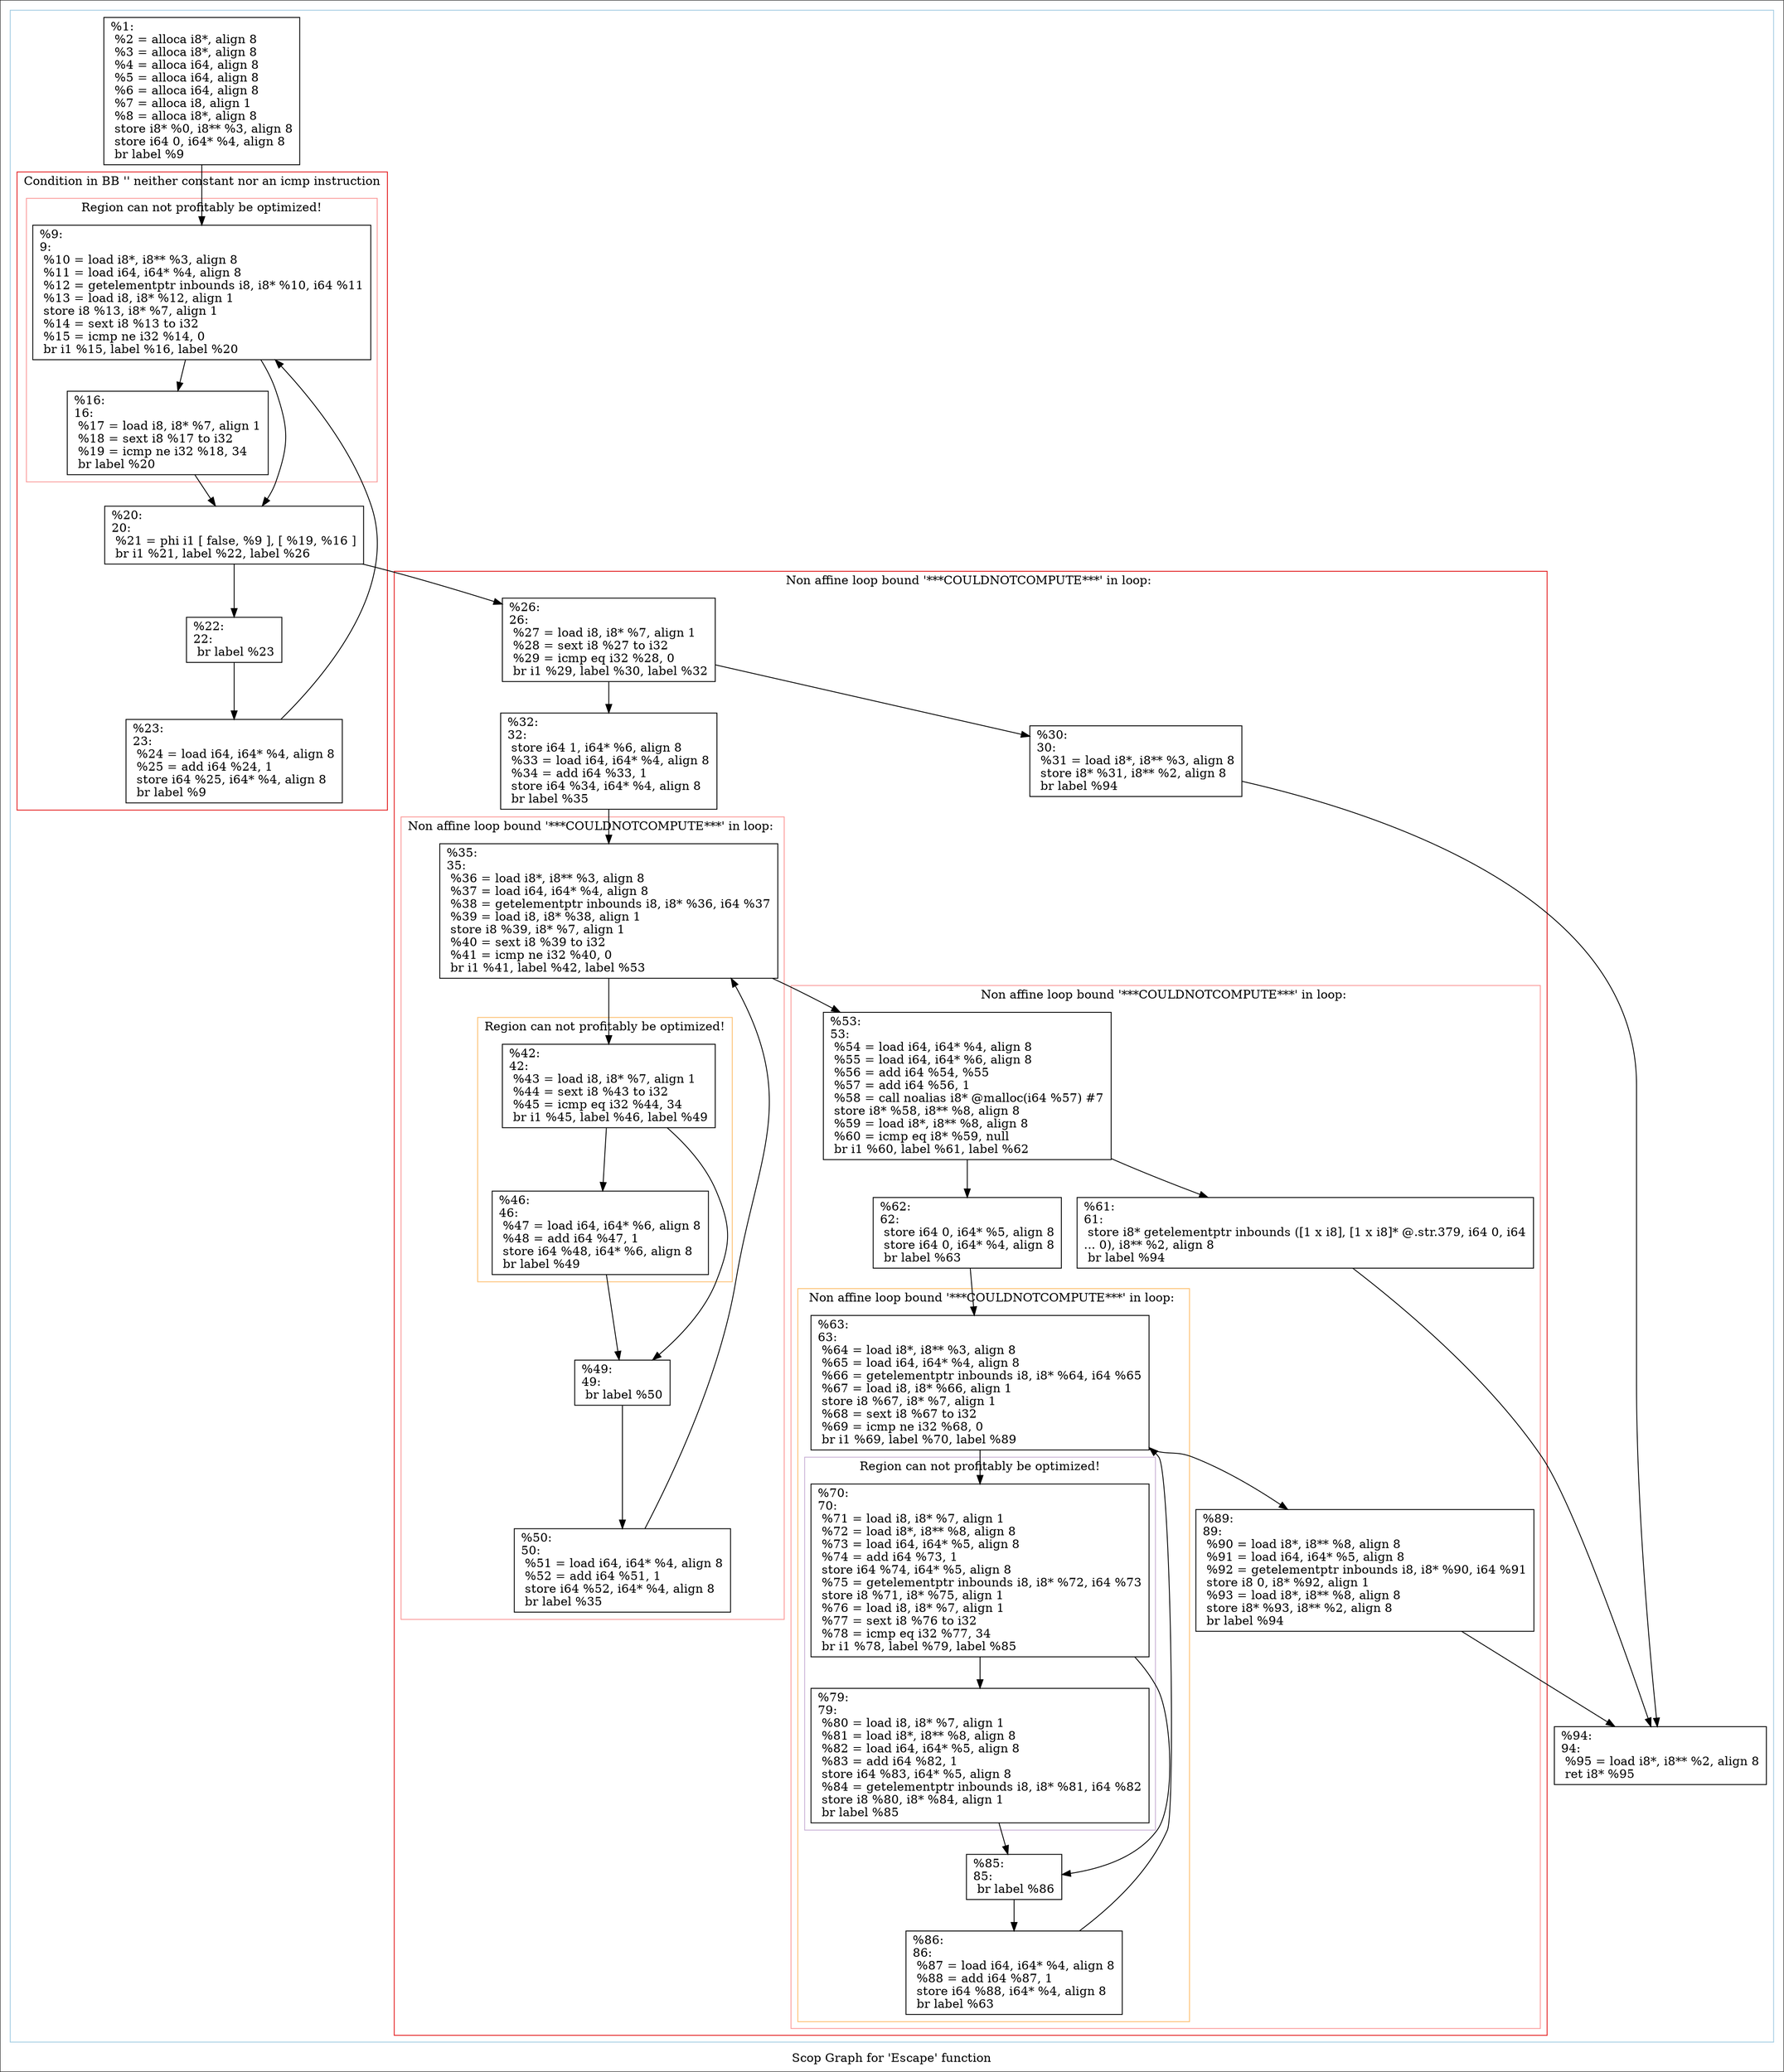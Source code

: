 digraph "Scop Graph for 'Escape' function" {
	label="Scop Graph for 'Escape' function";

	Node0x1b86b00 [shape=record,label="{%1:\l  %2 = alloca i8*, align 8\l  %3 = alloca i8*, align 8\l  %4 = alloca i64, align 8\l  %5 = alloca i64, align 8\l  %6 = alloca i64, align 8\l  %7 = alloca i8, align 1\l  %8 = alloca i8*, align 8\l  store i8* %0, i8** %3, align 8\l  store i64 0, i64* %4, align 8\l  br label %9\l}"];
	Node0x1b86b00 -> Node0x1b67710;
	Node0x1b67710 [shape=record,label="{%9:\l9:                                                \l  %10 = load i8*, i8** %3, align 8\l  %11 = load i64, i64* %4, align 8\l  %12 = getelementptr inbounds i8, i8* %10, i64 %11\l  %13 = load i8, i8* %12, align 1\l  store i8 %13, i8* %7, align 1\l  %14 = sext i8 %13 to i32\l  %15 = icmp ne i32 %14, 0\l  br i1 %15, label %16, label %20\l}"];
	Node0x1b67710 -> Node0x1b87170;
	Node0x1b67710 -> Node0x1b96b30;
	Node0x1b87170 [shape=record,label="{%16:\l16:                                               \l  %17 = load i8, i8* %7, align 1\l  %18 = sext i8 %17 to i32\l  %19 = icmp ne i32 %18, 34\l  br label %20\l}"];
	Node0x1b87170 -> Node0x1b96b30;
	Node0x1b96b30 [shape=record,label="{%20:\l20:                                               \l  %21 = phi i1 [ false, %9 ], [ %19, %16 ]\l  br i1 %21, label %22, label %26\l}"];
	Node0x1b96b30 -> Node0x1c2f070;
	Node0x1b96b30 -> Node0x1b12400;
	Node0x1c2f070 [shape=record,label="{%22:\l22:                                               \l  br label %23\l}"];
	Node0x1c2f070 -> Node0x1b825e0;
	Node0x1b825e0 [shape=record,label="{%23:\l23:                                               \l  %24 = load i64, i64* %4, align 8\l  %25 = add i64 %24, 1\l  store i64 %25, i64* %4, align 8\l  br label %9\l}"];
	Node0x1b825e0 -> Node0x1b67710[constraint=false];
	Node0x1b12400 [shape=record,label="{%26:\l26:                                               \l  %27 = load i8, i8* %7, align 1\l  %28 = sext i8 %27 to i32\l  %29 = icmp eq i32 %28, 0\l  br i1 %29, label %30, label %32\l}"];
	Node0x1b12400 -> Node0x1b8d920;
	Node0x1b12400 -> Node0x1b5d2d0;
	Node0x1b8d920 [shape=record,label="{%30:\l30:                                               \l  %31 = load i8*, i8** %3, align 8\l  store i8* %31, i8** %2, align 8\l  br label %94\l}"];
	Node0x1b8d920 -> Node0x1b80890;
	Node0x1b80890 [shape=record,label="{%94:\l94:                                               \l  %95 = load i8*, i8** %2, align 8\l  ret i8* %95\l}"];
	Node0x1b5d2d0 [shape=record,label="{%32:\l32:                                               \l  store i64 1, i64* %6, align 8\l  %33 = load i64, i64* %4, align 8\l  %34 = add i64 %33, 1\l  store i64 %34, i64* %4, align 8\l  br label %35\l}"];
	Node0x1b5d2d0 -> Node0x1b91740;
	Node0x1b91740 [shape=record,label="{%35:\l35:                                               \l  %36 = load i8*, i8** %3, align 8\l  %37 = load i64, i64* %4, align 8\l  %38 = getelementptr inbounds i8, i8* %36, i64 %37\l  %39 = load i8, i8* %38, align 1\l  store i8 %39, i8* %7, align 1\l  %40 = sext i8 %39 to i32\l  %41 = icmp ne i32 %40, 0\l  br i1 %41, label %42, label %53\l}"];
	Node0x1b91740 -> Node0x1ba84e0;
	Node0x1b91740 -> Node0x1b9e900;
	Node0x1ba84e0 [shape=record,label="{%42:\l42:                                               \l  %43 = load i8, i8* %7, align 1\l  %44 = sext i8 %43 to i32\l  %45 = icmp eq i32 %44, 34\l  br i1 %45, label %46, label %49\l}"];
	Node0x1ba84e0 -> Node0x1b62bd0;
	Node0x1ba84e0 -> Node0x1bacf70;
	Node0x1b62bd0 [shape=record,label="{%46:\l46:                                               \l  %47 = load i64, i64* %6, align 8\l  %48 = add i64 %47, 1\l  store i64 %48, i64* %6, align 8\l  br label %49\l}"];
	Node0x1b62bd0 -> Node0x1bacf70;
	Node0x1bacf70 [shape=record,label="{%49:\l49:                                               \l  br label %50\l}"];
	Node0x1bacf70 -> Node0x1b29090;
	Node0x1b29090 [shape=record,label="{%50:\l50:                                               \l  %51 = load i64, i64* %4, align 8\l  %52 = add i64 %51, 1\l  store i64 %52, i64* %4, align 8\l  br label %35\l}"];
	Node0x1b29090 -> Node0x1b91740[constraint=false];
	Node0x1b9e900 [shape=record,label="{%53:\l53:                                               \l  %54 = load i64, i64* %4, align 8\l  %55 = load i64, i64* %6, align 8\l  %56 = add i64 %54, %55\l  %57 = add i64 %56, 1\l  %58 = call noalias i8* @malloc(i64 %57) #7\l  store i8* %58, i8** %8, align 8\l  %59 = load i8*, i8** %8, align 8\l  %60 = icmp eq i8* %59, null\l  br i1 %60, label %61, label %62\l}"];
	Node0x1b9e900 -> Node0x1b88600;
	Node0x1b9e900 -> Node0x1b963c0;
	Node0x1b88600 [shape=record,label="{%61:\l61:                                               \l  store i8* getelementptr inbounds ([1 x i8], [1 x i8]* @.str.379, i64 0, i64\l... 0), i8** %2, align 8\l  br label %94\l}"];
	Node0x1b88600 -> Node0x1b80890;
	Node0x1b963c0 [shape=record,label="{%62:\l62:                                               \l  store i64 0, i64* %5, align 8\l  store i64 0, i64* %4, align 8\l  br label %63\l}"];
	Node0x1b963c0 -> Node0x1b20060;
	Node0x1b20060 [shape=record,label="{%63:\l63:                                               \l  %64 = load i8*, i8** %3, align 8\l  %65 = load i64, i64* %4, align 8\l  %66 = getelementptr inbounds i8, i8* %64, i64 %65\l  %67 = load i8, i8* %66, align 1\l  store i8 %67, i8* %7, align 1\l  %68 = sext i8 %67 to i32\l  %69 = icmp ne i32 %68, 0\l  br i1 %69, label %70, label %89\l}"];
	Node0x1b20060 -> Node0x1b38810;
	Node0x1b20060 -> Node0x1b2e9b0;
	Node0x1b38810 [shape=record,label="{%70:\l70:                                               \l  %71 = load i8, i8* %7, align 1\l  %72 = load i8*, i8** %8, align 8\l  %73 = load i64, i64* %5, align 8\l  %74 = add i64 %73, 1\l  store i64 %74, i64* %5, align 8\l  %75 = getelementptr inbounds i8, i8* %72, i64 %73\l  store i8 %71, i8* %75, align 1\l  %76 = load i8, i8* %7, align 1\l  %77 = sext i8 %76 to i32\l  %78 = icmp eq i32 %77, 34\l  br i1 %78, label %79, label %85\l}"];
	Node0x1b38810 -> Node0x1b68820;
	Node0x1b38810 -> Node0x1b7be90;
	Node0x1b68820 [shape=record,label="{%79:\l79:                                               \l  %80 = load i8, i8* %7, align 1\l  %81 = load i8*, i8** %8, align 8\l  %82 = load i64, i64* %5, align 8\l  %83 = add i64 %82, 1\l  store i64 %83, i64* %5, align 8\l  %84 = getelementptr inbounds i8, i8* %81, i64 %82\l  store i8 %80, i8* %84, align 1\l  br label %85\l}"];
	Node0x1b68820 -> Node0x1b7be90;
	Node0x1b7be90 [shape=record,label="{%85:\l85:                                               \l  br label %86\l}"];
	Node0x1b7be90 -> Node0x1acc250;
	Node0x1acc250 [shape=record,label="{%86:\l86:                                               \l  %87 = load i64, i64* %4, align 8\l  %88 = add i64 %87, 1\l  store i64 %88, i64* %4, align 8\l  br label %63\l}"];
	Node0x1acc250 -> Node0x1b20060[constraint=false];
	Node0x1b2e9b0 [shape=record,label="{%89:\l89:                                               \l  %90 = load i8*, i8** %8, align 8\l  %91 = load i64, i64* %5, align 8\l  %92 = getelementptr inbounds i8, i8* %90, i64 %91\l  store i8 0, i8* %92, align 1\l  %93 = load i8*, i8** %8, align 8\l  store i8* %93, i8** %2, align 8\l  br label %94\l}"];
	Node0x1b2e9b0 -> Node0x1b80890;
	colorscheme = "paired12"
        subgraph cluster_0x1bf2a30 {
          label = "";
          style = solid;
          color = 1
          subgraph cluster_0x1c39e50 {
            label = "Condition in BB '' neither constant nor an icmp instruction";
            style = solid;
            color = 6
            subgraph cluster_0x1be0530 {
              label = "Region can not profitably be optimized!";
              style = solid;
              color = 5
              Node0x1b67710;
              Node0x1b87170;
            }
            Node0x1b96b30;
            Node0x1c2f070;
            Node0x1b825e0;
          }
          subgraph cluster_0x1be07f0 {
            label = "Non affine loop bound '***COULDNOTCOMPUTE***' in loop: ";
            style = solid;
            color = 6
            subgraph cluster_0x1be0730 {
              label = "Non affine loop bound '***COULDNOTCOMPUTE***' in loop: ";
              style = solid;
              color = 5
              subgraph cluster_0x1bf2440 {
                label = "Region can not profitably be optimized!";
                style = solid;
                color = 7
                Node0x1ba84e0;
                Node0x1b62bd0;
              }
              Node0x1b91740;
              Node0x1bacf70;
              Node0x1b29090;
            }
            subgraph cluster_0x1be04b0 {
              label = "Non affine loop bound '***COULDNOTCOMPUTE***' in loop: ";
              style = solid;
              color = 5
              subgraph cluster_0x1bf2ab0 {
                label = "Non affine loop bound '***COULDNOTCOMPUTE***' in loop: ";
                style = solid;
                color = 7
                subgraph cluster_0x1c00e50 {
                  label = "Region can not profitably be optimized!";
                  style = solid;
                  color = 9
                  Node0x1b38810;
                  Node0x1b68820;
                }
                Node0x1b20060;
                Node0x1b7be90;
                Node0x1acc250;
              }
              Node0x1b9e900;
              Node0x1b88600;
              Node0x1b963c0;
              Node0x1b2e9b0;
            }
            Node0x1b12400;
            Node0x1b8d920;
            Node0x1b5d2d0;
          }
          Node0x1b86b00;
          Node0x1b80890;
        }
}
